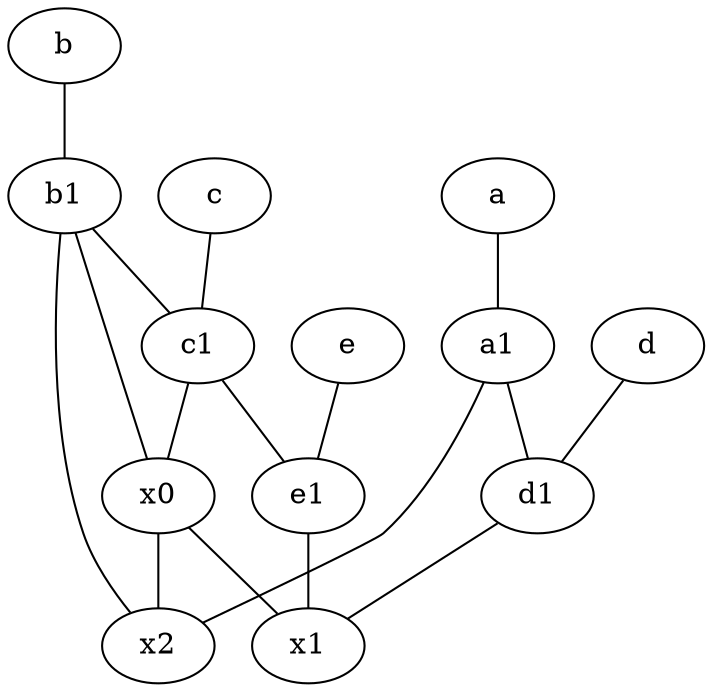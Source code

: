 graph {
	node [labelfontsize=50]
	x2 [labelfontsize=50]
	e [labelfontsize=50 pos="7,9!"]
	b [labelfontsize=50 pos="10,4!"]
	x1 [labelfontsize=50]
	a1 [labelfontsize=50 pos="8,3!"]
	d1 [labelfontsize=50 pos="3,5!"]
	d [labelfontsize=50 pos="2,5!"]
	c1 [labelfontsize=50 pos="4.5,3!"]
	c [labelfontsize=50 pos="4.5,2!"]
	b1 [labelfontsize=50 pos="9,4!"]
	e1 [labelfontsize=50 pos="7,7!"]
	a [labelfontsize=50 pos="8,2!"]
	x0 [labelfontsize=50]
	b1 -- x0
	e -- e1
	a1 -- x2
	b1 -- c1
	a1 -- d1
	d -- d1
	x0 -- x1
	b1 -- x2
	x0 -- x2
	a -- a1
	c1 -- x0
	d1 -- x1
	c1 -- e1
	e1 -- x1
	b -- b1
	c -- c1
}
